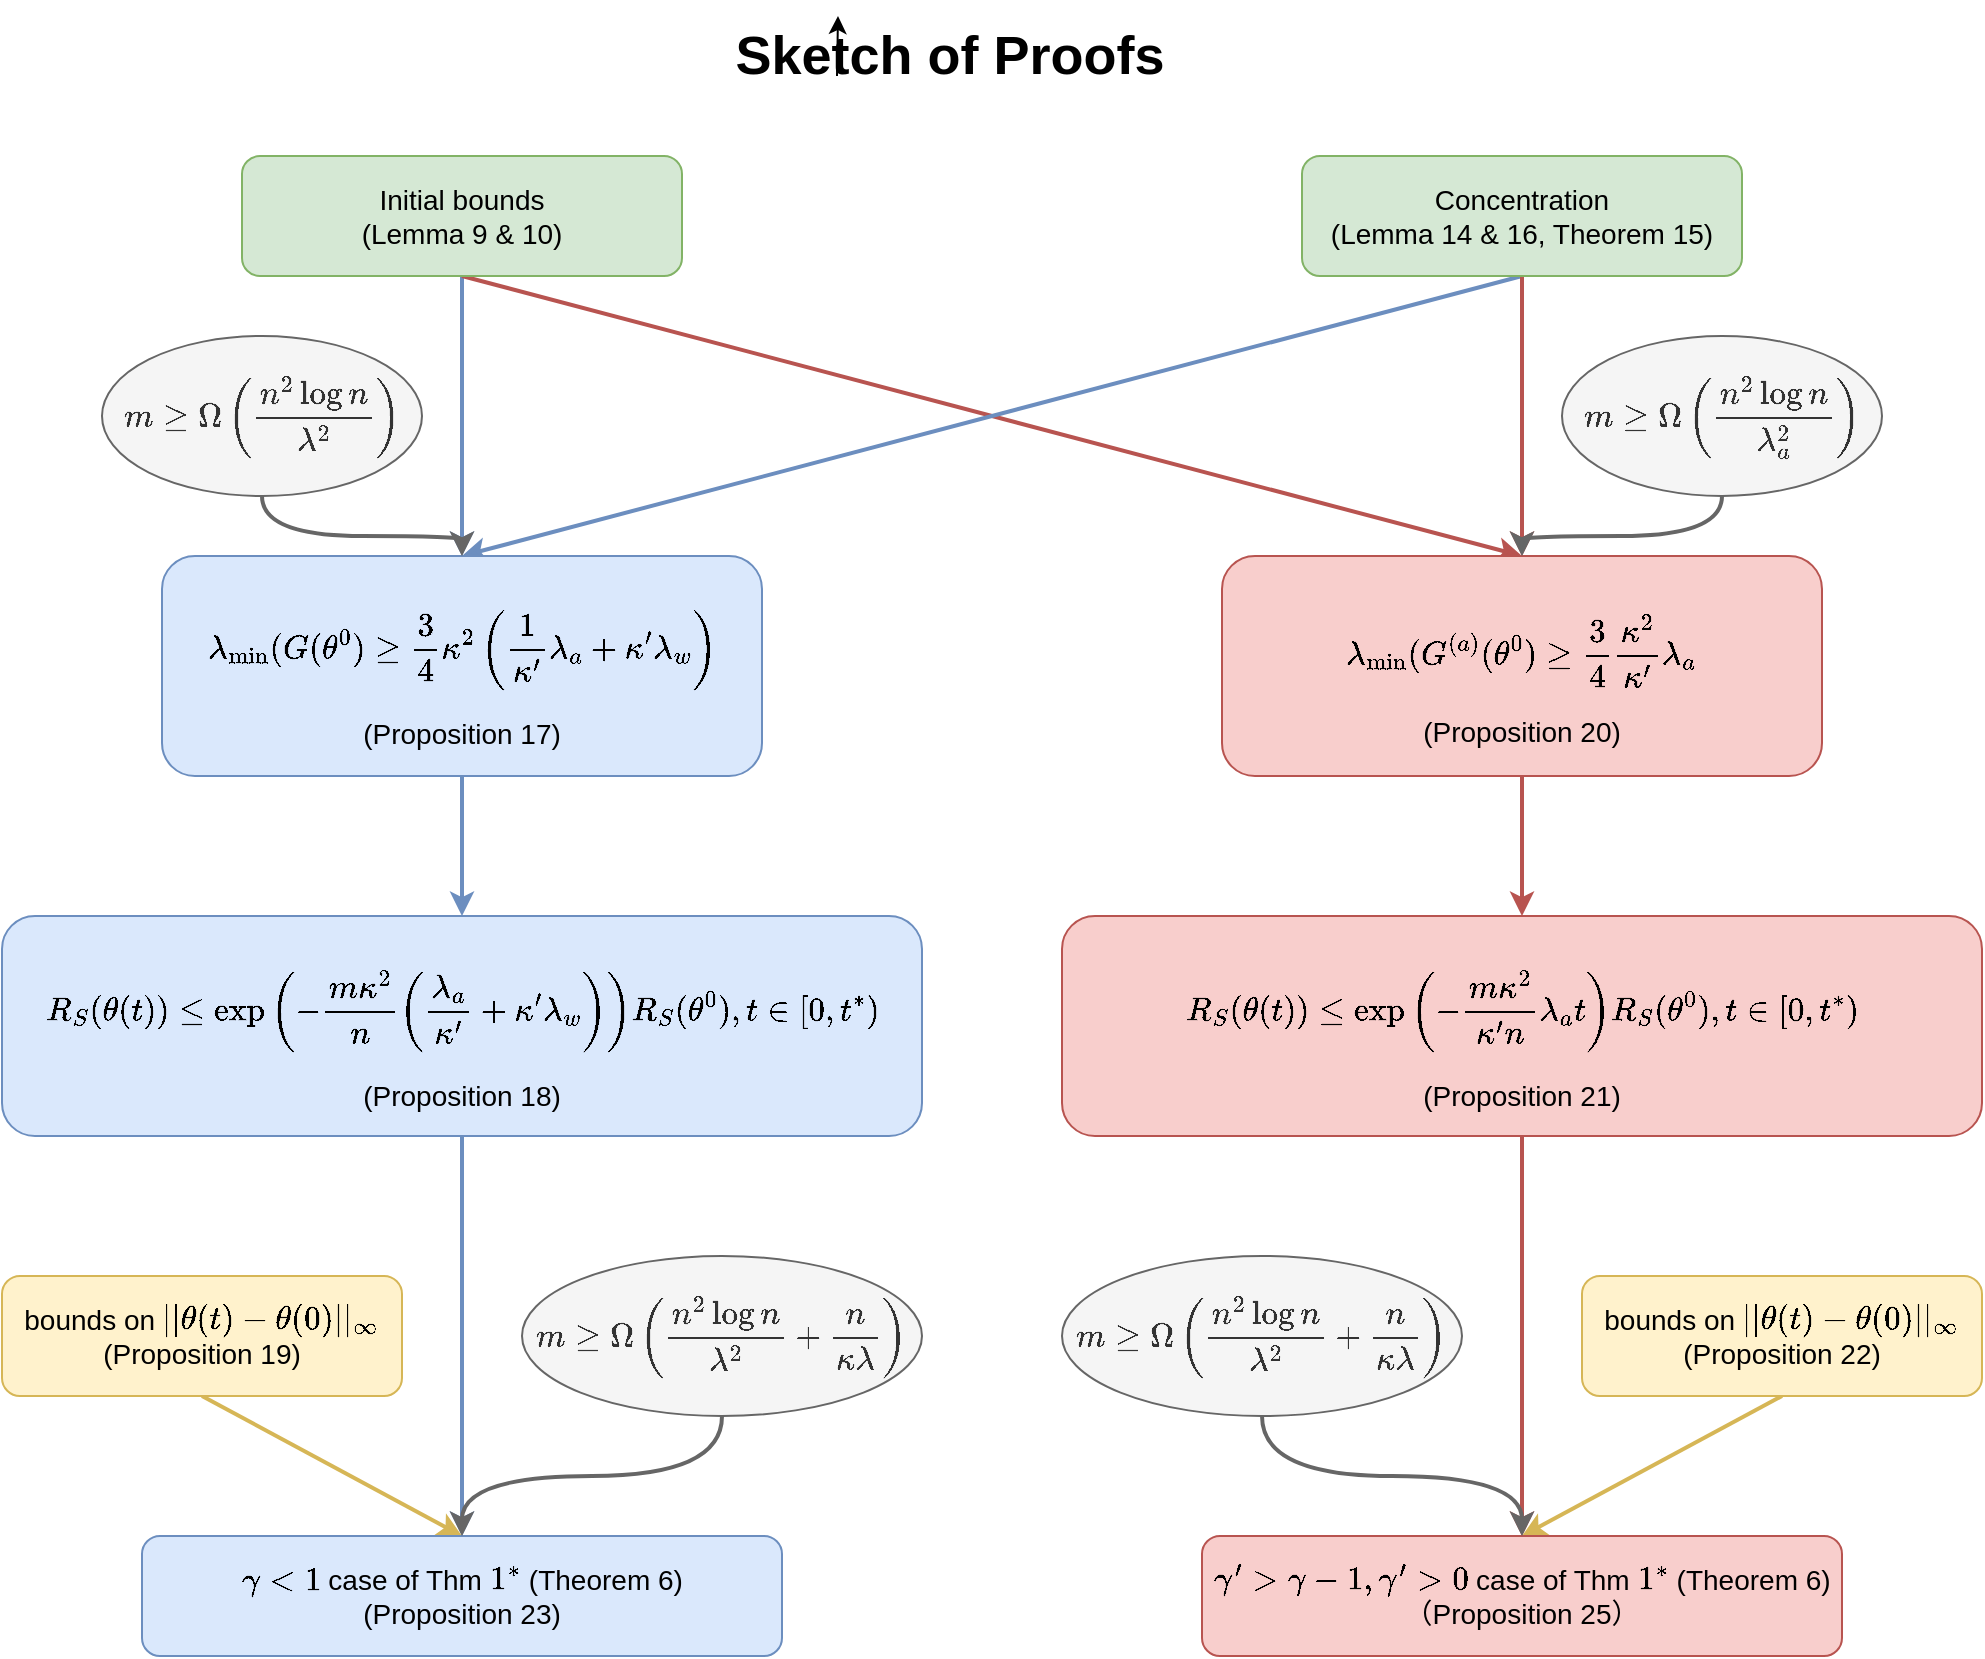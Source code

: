 <mxfile version="13.7.8" type="github">
  <diagram id="C5RBs43oDa-KdzZeNtuy" name="Page-1">
    <mxGraphModel dx="1869" dy="683" grid="1" gridSize="10" guides="1" tooltips="1" connect="1" arrows="1" fold="1" page="1" pageScale="1" pageWidth="827" pageHeight="1169" math="1" shadow="0">
      <root>
        <mxCell id="WIyWlLk6GJQsqaUBKTNV-0" />
        <mxCell id="WIyWlLk6GJQsqaUBKTNV-1" parent="WIyWlLk6GJQsqaUBKTNV-0" />
        <mxCell id="sjNzuwPjjV0Ks_rc3ZS_-7" style="edgeStyle=none;rounded=0;orthogonalLoop=1;jettySize=auto;html=1;exitX=0.25;exitY=1;exitDx=0;exitDy=0;" edge="1" parent="WIyWlLk6GJQsqaUBKTNV-1" source="Ev1wTJMXK1I8TJt93S75-26">
          <mxGeometry relative="1" as="geometry">
            <mxPoint x="358" y="70" as="targetPoint" />
          </mxGeometry>
        </mxCell>
        <mxCell id="Ev1wTJMXK1I8TJt93S75-26" value="&lt;b&gt;&lt;font style=&quot;font-size: 27px&quot;&gt;Sketch of Proofs&lt;/font&gt;&lt;/b&gt;" style="text;html=1;strokeColor=none;fillColor=none;align=center;verticalAlign=middle;whiteSpace=wrap;rounded=0;" parent="WIyWlLk6GJQsqaUBKTNV-1" vertex="1">
          <mxGeometry x="301" y="80" width="226" height="20" as="geometry" />
        </mxCell>
        <mxCell id="Ev1wTJMXK1I8TJt93S75-33" style="rounded=0;orthogonalLoop=1;jettySize=auto;html=1;exitX=0.5;exitY=1;exitDx=0;exitDy=0;entryX=0.5;entryY=0;entryDx=0;entryDy=0;strokeWidth=2;fillColor=#dae8fc;strokeColor=#6c8ebf;" parent="WIyWlLk6GJQsqaUBKTNV-1" source="Ev1wTJMXK1I8TJt93S75-27" target="Ev1wTJMXK1I8TJt93S75-30" edge="1">
          <mxGeometry relative="1" as="geometry" />
        </mxCell>
        <mxCell id="Ev1wTJMXK1I8TJt93S75-34" style="rounded=0;orthogonalLoop=1;jettySize=auto;html=1;exitX=0.5;exitY=1;exitDx=0;exitDy=0;entryX=0.5;entryY=0;entryDx=0;entryDy=0;strokeWidth=2;fillColor=#f8cecc;strokeColor=#b85450;" parent="WIyWlLk6GJQsqaUBKTNV-1" source="Ev1wTJMXK1I8TJt93S75-27" target="Ev1wTJMXK1I8TJt93S75-31" edge="1">
          <mxGeometry relative="1" as="geometry" />
        </mxCell>
        <mxCell id="Ev1wTJMXK1I8TJt93S75-27" value="&lt;font style=&quot;font-size: 14px&quot;&gt;Initial bounds&lt;br&gt;(Lemma 9 &amp;amp; 10)&lt;br&gt;&lt;/font&gt;" style="rounded=1;whiteSpace=wrap;html=1;fillColor=#d5e8d4;strokeColor=#82b366;" parent="WIyWlLk6GJQsqaUBKTNV-1" vertex="1">
          <mxGeometry x="60" y="140" width="220" height="60" as="geometry" />
        </mxCell>
        <mxCell id="Ev1wTJMXK1I8TJt93S75-35" style="edgeStyle=none;rounded=0;orthogonalLoop=1;jettySize=auto;html=1;exitX=0.5;exitY=1;exitDx=0;exitDy=0;entryX=0.5;entryY=0;entryDx=0;entryDy=0;strokeWidth=2;fillColor=#dae8fc;strokeColor=#6c8ebf;" parent="WIyWlLk6GJQsqaUBKTNV-1" source="Ev1wTJMXK1I8TJt93S75-28" target="Ev1wTJMXK1I8TJt93S75-30" edge="1">
          <mxGeometry relative="1" as="geometry" />
        </mxCell>
        <mxCell id="Ev1wTJMXK1I8TJt93S75-36" style="edgeStyle=none;rounded=0;orthogonalLoop=1;jettySize=auto;html=1;exitX=0.5;exitY=1;exitDx=0;exitDy=0;entryX=0.5;entryY=0;entryDx=0;entryDy=0;fillColor=#f8cecc;strokeColor=#b85450;strokeWidth=2;" parent="WIyWlLk6GJQsqaUBKTNV-1" source="Ev1wTJMXK1I8TJt93S75-28" target="Ev1wTJMXK1I8TJt93S75-31" edge="1">
          <mxGeometry relative="1" as="geometry" />
        </mxCell>
        <mxCell id="Ev1wTJMXK1I8TJt93S75-28" value="&lt;span style=&quot;font-size: 14px&quot;&gt;Concentration&lt;br&gt;(Lemma 14 &amp;amp; 16, Theorem 15)&lt;br&gt;&lt;/span&gt;" style="rounded=1;whiteSpace=wrap;html=1;fillColor=#d5e8d4;strokeColor=#82b366;" parent="WIyWlLk6GJQsqaUBKTNV-1" vertex="1">
          <mxGeometry x="590" y="140" width="220" height="60" as="geometry" />
        </mxCell>
        <mxCell id="Ev1wTJMXK1I8TJt93S75-43" style="edgeStyle=none;rounded=0;orthogonalLoop=1;jettySize=auto;html=1;exitX=0.5;exitY=1;exitDx=0;exitDy=0;entryX=0.5;entryY=0;entryDx=0;entryDy=0;strokeWidth=2;fillColor=#dae8fc;strokeColor=#6c8ebf;" parent="WIyWlLk6GJQsqaUBKTNV-1" source="Ev1wTJMXK1I8TJt93S75-30" target="Ev1wTJMXK1I8TJt93S75-37" edge="1">
          <mxGeometry relative="1" as="geometry" />
        </mxCell>
        <mxCell id="Ev1wTJMXK1I8TJt93S75-30" value="&lt;font style=&quot;font-size: 14px&quot;&gt;$$\lambda_{\text{min}}(G(\theta^0)\geq\frac{3}{4}\kappa^2\left(\frac{1}{\kappa&#39;}\lambda_a+\kappa&#39;\lambda_w\right)$$ (Proposition 17)&lt;br&gt;&lt;/font&gt;" style="rounded=1;whiteSpace=wrap;html=1;fillColor=#dae8fc;strokeColor=#6c8ebf;" parent="WIyWlLk6GJQsqaUBKTNV-1" vertex="1">
          <mxGeometry x="20" y="340" width="300" height="110" as="geometry" />
        </mxCell>
        <mxCell id="Ev1wTJMXK1I8TJt93S75-44" style="edgeStyle=none;rounded=0;orthogonalLoop=1;jettySize=auto;html=1;exitX=0.5;exitY=1;exitDx=0;exitDy=0;entryX=0.5;entryY=0;entryDx=0;entryDy=0;fillColor=#f8cecc;strokeColor=#b85450;strokeWidth=2;" parent="WIyWlLk6GJQsqaUBKTNV-1" source="Ev1wTJMXK1I8TJt93S75-31" target="Ev1wTJMXK1I8TJt93S75-38" edge="1">
          <mxGeometry relative="1" as="geometry" />
        </mxCell>
        <mxCell id="Ev1wTJMXK1I8TJt93S75-31" value="&lt;font style=&quot;font-size: 14px&quot;&gt;$$\lambda_{\text{min}}(G^{(a)}(\theta^0)\geq\frac{3}{4}\frac{\kappa^2}{\kappa&#39;}\lambda_a$$ (Proposition 20)&lt;br&gt;&lt;/font&gt;" style="rounded=1;whiteSpace=wrap;html=1;fillColor=#f8cecc;strokeColor=#b85450;" parent="WIyWlLk6GJQsqaUBKTNV-1" vertex="1">
          <mxGeometry x="550" y="340" width="300" height="110" as="geometry" />
        </mxCell>
        <mxCell id="Ev1wTJMXK1I8TJt93S75-45" style="edgeStyle=none;rounded=0;orthogonalLoop=1;jettySize=auto;html=1;exitX=0.5;exitY=1;exitDx=0;exitDy=0;strokeWidth=2;fillColor=#dae8fc;strokeColor=#6c8ebf;" parent="WIyWlLk6GJQsqaUBKTNV-1" source="Ev1wTJMXK1I8TJt93S75-37" target="Ev1wTJMXK1I8TJt93S75-41" edge="1">
          <mxGeometry relative="1" as="geometry" />
        </mxCell>
        <mxCell id="Ev1wTJMXK1I8TJt93S75-37" value="&lt;font style=&quot;font-size: 14px&quot;&gt;$$R_S(\theta(t))\leq\exp\left(-\frac{m\kappa^2}{n}\left(\frac{\lambda_a}{\kappa&#39;}+\kappa&#39;\lambda_w\right)\right)R_S(\theta^0), t\in[0,t^*)$$ (Proposition 18)&lt;br&gt;&lt;/font&gt;" style="rounded=1;whiteSpace=wrap;html=1;fillColor=#dae8fc;strokeColor=#6c8ebf;" parent="WIyWlLk6GJQsqaUBKTNV-1" vertex="1">
          <mxGeometry x="-60" y="520" width="460" height="110" as="geometry" />
        </mxCell>
        <mxCell id="Ev1wTJMXK1I8TJt93S75-46" style="edgeStyle=none;rounded=0;orthogonalLoop=1;jettySize=auto;html=1;exitX=0.5;exitY=1;exitDx=0;exitDy=0;entryX=0.5;entryY=0;entryDx=0;entryDy=0;strokeWidth=2;fillColor=#f8cecc;strokeColor=#b85450;" parent="WIyWlLk6GJQsqaUBKTNV-1" source="Ev1wTJMXK1I8TJt93S75-38" target="Ev1wTJMXK1I8TJt93S75-42" edge="1">
          <mxGeometry relative="1" as="geometry" />
        </mxCell>
        <mxCell id="Ev1wTJMXK1I8TJt93S75-38" value="&lt;font style=&quot;font-size: 14px&quot;&gt;$$R_S(\theta(t))\leq\exp\left(-\frac{m\kappa^2}{\kappa&#39;n}\lambda_a t\right)R_S(\theta^0), t\in[0,t^*)$$ (Proposition 21)&lt;br&gt;&lt;/font&gt;" style="rounded=1;whiteSpace=wrap;html=1;fillColor=#f8cecc;strokeColor=#b85450;" parent="WIyWlLk6GJQsqaUBKTNV-1" vertex="1">
          <mxGeometry x="470" y="520" width="460" height="110" as="geometry" />
        </mxCell>
        <mxCell id="sjNzuwPjjV0Ks_rc3ZS_-5" style="rounded=0;orthogonalLoop=1;jettySize=auto;html=1;exitX=0.5;exitY=1;exitDx=0;exitDy=0;entryX=0.5;entryY=0;entryDx=0;entryDy=0;strokeWidth=2;fillColor=#fff2cc;strokeColor=#d6b656;" edge="1" parent="WIyWlLk6GJQsqaUBKTNV-1" source="Ev1wTJMXK1I8TJt93S75-39" target="Ev1wTJMXK1I8TJt93S75-41">
          <mxGeometry relative="1" as="geometry" />
        </mxCell>
        <mxCell id="Ev1wTJMXK1I8TJt93S75-39" value="&lt;font style=&quot;font-size: 14px&quot;&gt;bounds on \(||\theta(t)-\theta(0)||_{\infty}\) (Proposition 19)&lt;br&gt;&lt;/font&gt;" style="rounded=1;whiteSpace=wrap;html=1;fillColor=#fff2cc;strokeColor=#d6b656;" parent="WIyWlLk6GJQsqaUBKTNV-1" vertex="1">
          <mxGeometry x="-60" y="700" width="200" height="60" as="geometry" />
        </mxCell>
        <mxCell id="sjNzuwPjjV0Ks_rc3ZS_-6" style="edgeStyle=none;rounded=0;orthogonalLoop=1;jettySize=auto;html=1;exitX=0.5;exitY=1;exitDx=0;exitDy=0;entryX=0.5;entryY=0;entryDx=0;entryDy=0;fillColor=#fff2cc;strokeColor=#d6b656;strokeWidth=2;" edge="1" parent="WIyWlLk6GJQsqaUBKTNV-1" source="Ev1wTJMXK1I8TJt93S75-40" target="Ev1wTJMXK1I8TJt93S75-42">
          <mxGeometry relative="1" as="geometry" />
        </mxCell>
        <mxCell id="Ev1wTJMXK1I8TJt93S75-40" value="&lt;font style=&quot;font-size: 14px&quot;&gt;bounds on \(||\theta(t)-\theta(0)||_{\infty}\) (Proposition 22)&lt;br&gt;&lt;/font&gt;" style="rounded=1;whiteSpace=wrap;html=1;fillColor=#fff2cc;strokeColor=#d6b656;" parent="WIyWlLk6GJQsqaUBKTNV-1" vertex="1">
          <mxGeometry x="730" y="700" width="200" height="60" as="geometry" />
        </mxCell>
        <mxCell id="Ev1wTJMXK1I8TJt93S75-41" value="&lt;font style=&quot;font-size: 14px&quot;&gt;\(\gamma&amp;lt;1\) case of Thm \(1^*\) (Theorem 6)&lt;br&gt;(Proposition 23)&lt;br&gt;&lt;/font&gt;" style="rounded=1;whiteSpace=wrap;html=1;fillColor=#dae8fc;strokeColor=#6c8ebf;" parent="WIyWlLk6GJQsqaUBKTNV-1" vertex="1">
          <mxGeometry x="10" y="830" width="320" height="60" as="geometry" />
        </mxCell>
        <mxCell id="Ev1wTJMXK1I8TJt93S75-42" value="&lt;font style=&quot;font-size: 14px&quot;&gt;\(\gamma&#39;&amp;gt;\gamma-1,\gamma&#39;&amp;gt;0\) case of Thm \(1^*\) (Theorem 6)&lt;br&gt;（Proposition 25）&lt;br&gt;&lt;/font&gt;" style="rounded=1;whiteSpace=wrap;html=1;fillColor=#f8cecc;strokeColor=#b85450;" parent="WIyWlLk6GJQsqaUBKTNV-1" vertex="1">
          <mxGeometry x="540" y="830" width="320" height="60" as="geometry" />
        </mxCell>
        <mxCell id="sjNzuwPjjV0Ks_rc3ZS_-9" style="edgeStyle=orthogonalEdgeStyle;curved=1;rounded=0;orthogonalLoop=1;jettySize=auto;html=1;exitX=0.5;exitY=1;exitDx=0;exitDy=0;entryX=0.5;entryY=0;entryDx=0;entryDy=0;strokeWidth=2;fillColor=#f5f5f5;strokeColor=#666666;" edge="1" parent="WIyWlLk6GJQsqaUBKTNV-1" source="sjNzuwPjjV0Ks_rc3ZS_-0" target="Ev1wTJMXK1I8TJt93S75-30">
          <mxGeometry relative="1" as="geometry" />
        </mxCell>
        <mxCell id="sjNzuwPjjV0Ks_rc3ZS_-0" value="&lt;font style=&quot;font-size: 14px&quot;&gt;$$m\geq \Omega\left(\frac{n^2\log n}{\lambda^2}\right)$$&lt;/font&gt;" style="ellipse;whiteSpace=wrap;html=1;fillColor=#f5f5f5;strokeColor=#666666;fontColor=#333333;" vertex="1" parent="WIyWlLk6GJQsqaUBKTNV-1">
          <mxGeometry x="-10" y="230" width="160" height="80" as="geometry" />
        </mxCell>
        <mxCell id="sjNzuwPjjV0Ks_rc3ZS_-10" style="edgeStyle=orthogonalEdgeStyle;curved=1;rounded=0;orthogonalLoop=1;jettySize=auto;html=1;exitX=0.5;exitY=1;exitDx=0;exitDy=0;entryX=0.5;entryY=0;entryDx=0;entryDy=0;strokeWidth=2;fillColor=#f5f5f5;strokeColor=#666666;" edge="1" parent="WIyWlLk6GJQsqaUBKTNV-1" source="sjNzuwPjjV0Ks_rc3ZS_-1" target="Ev1wTJMXK1I8TJt93S75-31">
          <mxGeometry relative="1" as="geometry" />
        </mxCell>
        <mxCell id="sjNzuwPjjV0Ks_rc3ZS_-1" value="&lt;font style=&quot;font-size: 14px&quot;&gt;$$m\geq \Omega\left(\frac{n^2\log n}{\lambda_a^2}\right)$$&lt;/font&gt;" style="ellipse;whiteSpace=wrap;html=1;fillColor=#f5f5f5;strokeColor=#666666;fontColor=#333333;" vertex="1" parent="WIyWlLk6GJQsqaUBKTNV-1">
          <mxGeometry x="720" y="230" width="160" height="80" as="geometry" />
        </mxCell>
        <mxCell id="sjNzuwPjjV0Ks_rc3ZS_-8" style="edgeStyle=orthogonalEdgeStyle;rounded=0;orthogonalLoop=1;jettySize=auto;html=1;exitX=0.5;exitY=1;exitDx=0;exitDy=0;entryX=0.5;entryY=0;entryDx=0;entryDy=0;strokeWidth=2;curved=1;fillColor=#f5f5f5;strokeColor=#666666;" edge="1" parent="WIyWlLk6GJQsqaUBKTNV-1" source="sjNzuwPjjV0Ks_rc3ZS_-2" target="Ev1wTJMXK1I8TJt93S75-41">
          <mxGeometry relative="1" as="geometry" />
        </mxCell>
        <mxCell id="sjNzuwPjjV0Ks_rc3ZS_-2" value="&lt;font style=&quot;font-size: 14px&quot;&gt;$$m\geq \Omega\left(\frac{n^2\log n}{\lambda^2}+\frac{n}{\kappa\lambda}\right)$$&lt;/font&gt;" style="ellipse;whiteSpace=wrap;html=1;fillColor=#f5f5f5;strokeColor=#666666;fontColor=#333333;" vertex="1" parent="WIyWlLk6GJQsqaUBKTNV-1">
          <mxGeometry x="200" y="690" width="200" height="80" as="geometry" />
        </mxCell>
        <mxCell id="sjNzuwPjjV0Ks_rc3ZS_-11" style="edgeStyle=orthogonalEdgeStyle;curved=1;rounded=0;orthogonalLoop=1;jettySize=auto;html=1;exitX=0.5;exitY=1;exitDx=0;exitDy=0;entryX=0.5;entryY=0;entryDx=0;entryDy=0;strokeWidth=2;fillColor=#f5f5f5;strokeColor=#666666;" edge="1" parent="WIyWlLk6GJQsqaUBKTNV-1" source="sjNzuwPjjV0Ks_rc3ZS_-4" target="Ev1wTJMXK1I8TJt93S75-42">
          <mxGeometry relative="1" as="geometry" />
        </mxCell>
        <mxCell id="sjNzuwPjjV0Ks_rc3ZS_-4" value="&lt;font style=&quot;font-size: 14px&quot;&gt;$$m\geq \Omega\left(\frac{n^2\log n}{\lambda^2}+\frac{n}{\kappa\lambda}\right)$$&lt;/font&gt;" style="ellipse;whiteSpace=wrap;html=1;fillColor=#f5f5f5;strokeColor=#666666;fontColor=#333333;" vertex="1" parent="WIyWlLk6GJQsqaUBKTNV-1">
          <mxGeometry x="470" y="690" width="200" height="80" as="geometry" />
        </mxCell>
      </root>
    </mxGraphModel>
  </diagram>
</mxfile>
